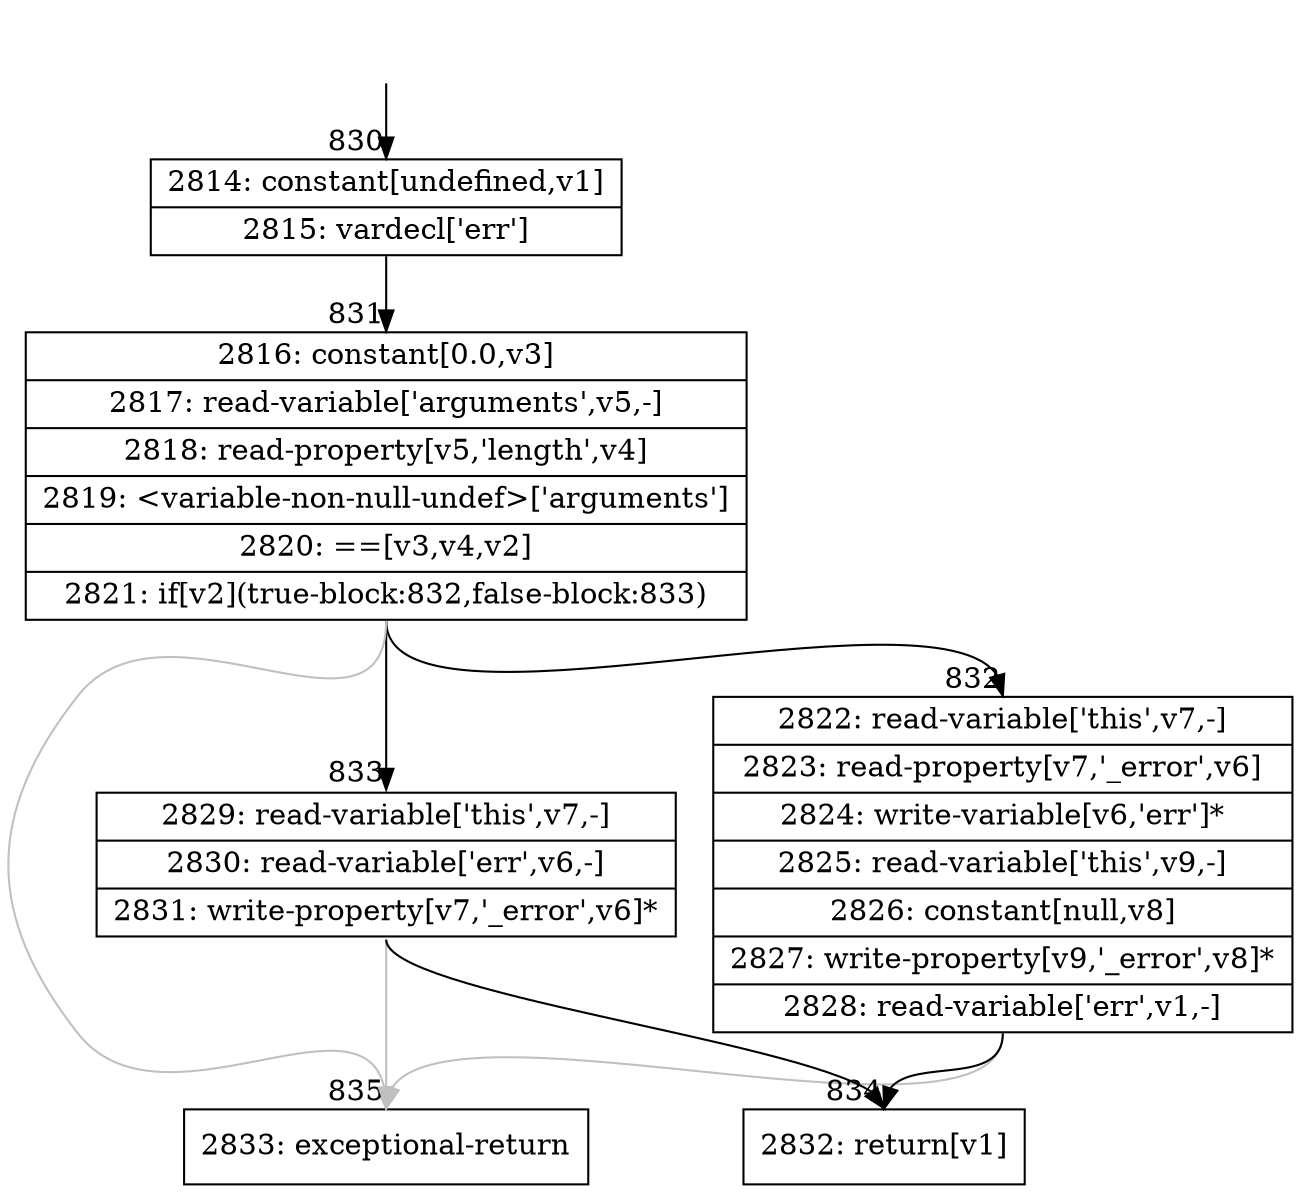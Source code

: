 digraph {
rankdir="TD"
BB_entry76[shape=none,label=""];
BB_entry76 -> BB830 [tailport=s, headport=n, headlabel="    830"]
BB830 [shape=record label="{2814: constant[undefined,v1]|2815: vardecl['err']}" ] 
BB830 -> BB831 [tailport=s, headport=n, headlabel="      831"]
BB831 [shape=record label="{2816: constant[0.0,v3]|2817: read-variable['arguments',v5,-]|2818: read-property[v5,'length',v4]|2819: \<variable-non-null-undef\>['arguments']|2820: ==[v3,v4,v2]|2821: if[v2](true-block:832,false-block:833)}" ] 
BB831 -> BB832 [tailport=s, headport=n, headlabel="      832"]
BB831 -> BB833 [tailport=s, headport=n, headlabel="      833"]
BB831 -> BB835 [tailport=s, headport=n, color=gray, headlabel="      835"]
BB832 [shape=record label="{2822: read-variable['this',v7,-]|2823: read-property[v7,'_error',v6]|2824: write-variable[v6,'err']*|2825: read-variable['this',v9,-]|2826: constant[null,v8]|2827: write-property[v9,'_error',v8]*|2828: read-variable['err',v1,-]}" ] 
BB832 -> BB834 [tailport=s, headport=n, headlabel="      834"]
BB832 -> BB835 [tailport=s, headport=n, color=gray]
BB833 [shape=record label="{2829: read-variable['this',v7,-]|2830: read-variable['err',v6,-]|2831: write-property[v7,'_error',v6]*}" ] 
BB833 -> BB834 [tailport=s, headport=n]
BB833 -> BB835 [tailport=s, headport=n, color=gray]
BB834 [shape=record label="{2832: return[v1]}" ] 
BB835 [shape=record label="{2833: exceptional-return}" ] 
//#$~ 934
}

